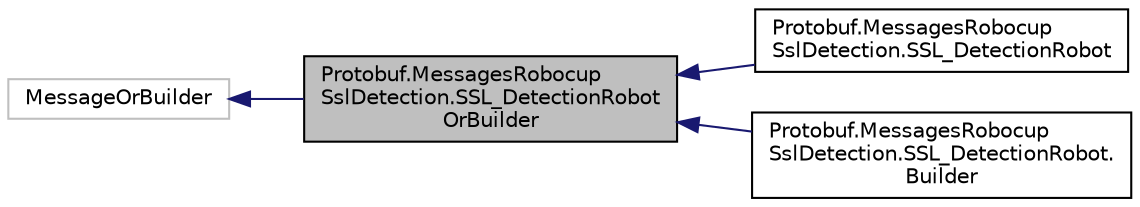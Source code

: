 digraph "Protobuf.MessagesRobocupSslDetection.SSL_DetectionRobotOrBuilder"
{
 // INTERACTIVE_SVG=YES
  edge [fontname="Helvetica",fontsize="10",labelfontname="Helvetica",labelfontsize="10"];
  node [fontname="Helvetica",fontsize="10",shape=record];
  rankdir="LR";
  Node1 [label="Protobuf.MessagesRobocup\lSslDetection.SSL_DetectionRobot\lOrBuilder",height=0.2,width=0.4,color="black", fillcolor="grey75", style="filled", fontcolor="black"];
  Node2 -> Node1 [dir="back",color="midnightblue",fontsize="10",style="solid",fontname="Helvetica"];
  Node2 [label="MessageOrBuilder",height=0.2,width=0.4,color="grey75", fillcolor="white", style="filled"];
  Node1 -> Node3 [dir="back",color="midnightblue",fontsize="10",style="solid",fontname="Helvetica"];
  Node3 [label="Protobuf.MessagesRobocup\lSslDetection.SSL_DetectionRobot",height=0.2,width=0.4,color="black", fillcolor="white", style="filled",URL="$db/dc1/class_protobuf_1_1_messages_robocup_ssl_detection_1_1_s_s_l___detection_robot.html"];
  Node1 -> Node4 [dir="back",color="midnightblue",fontsize="10",style="solid",fontname="Helvetica"];
  Node4 [label="Protobuf.MessagesRobocup\lSslDetection.SSL_DetectionRobot.\lBuilder",height=0.2,width=0.4,color="black", fillcolor="white", style="filled",URL="$d5/dd9/class_protobuf_1_1_messages_robocup_ssl_detection_1_1_s_s_l___detection_robot_1_1_builder.html"];
}

